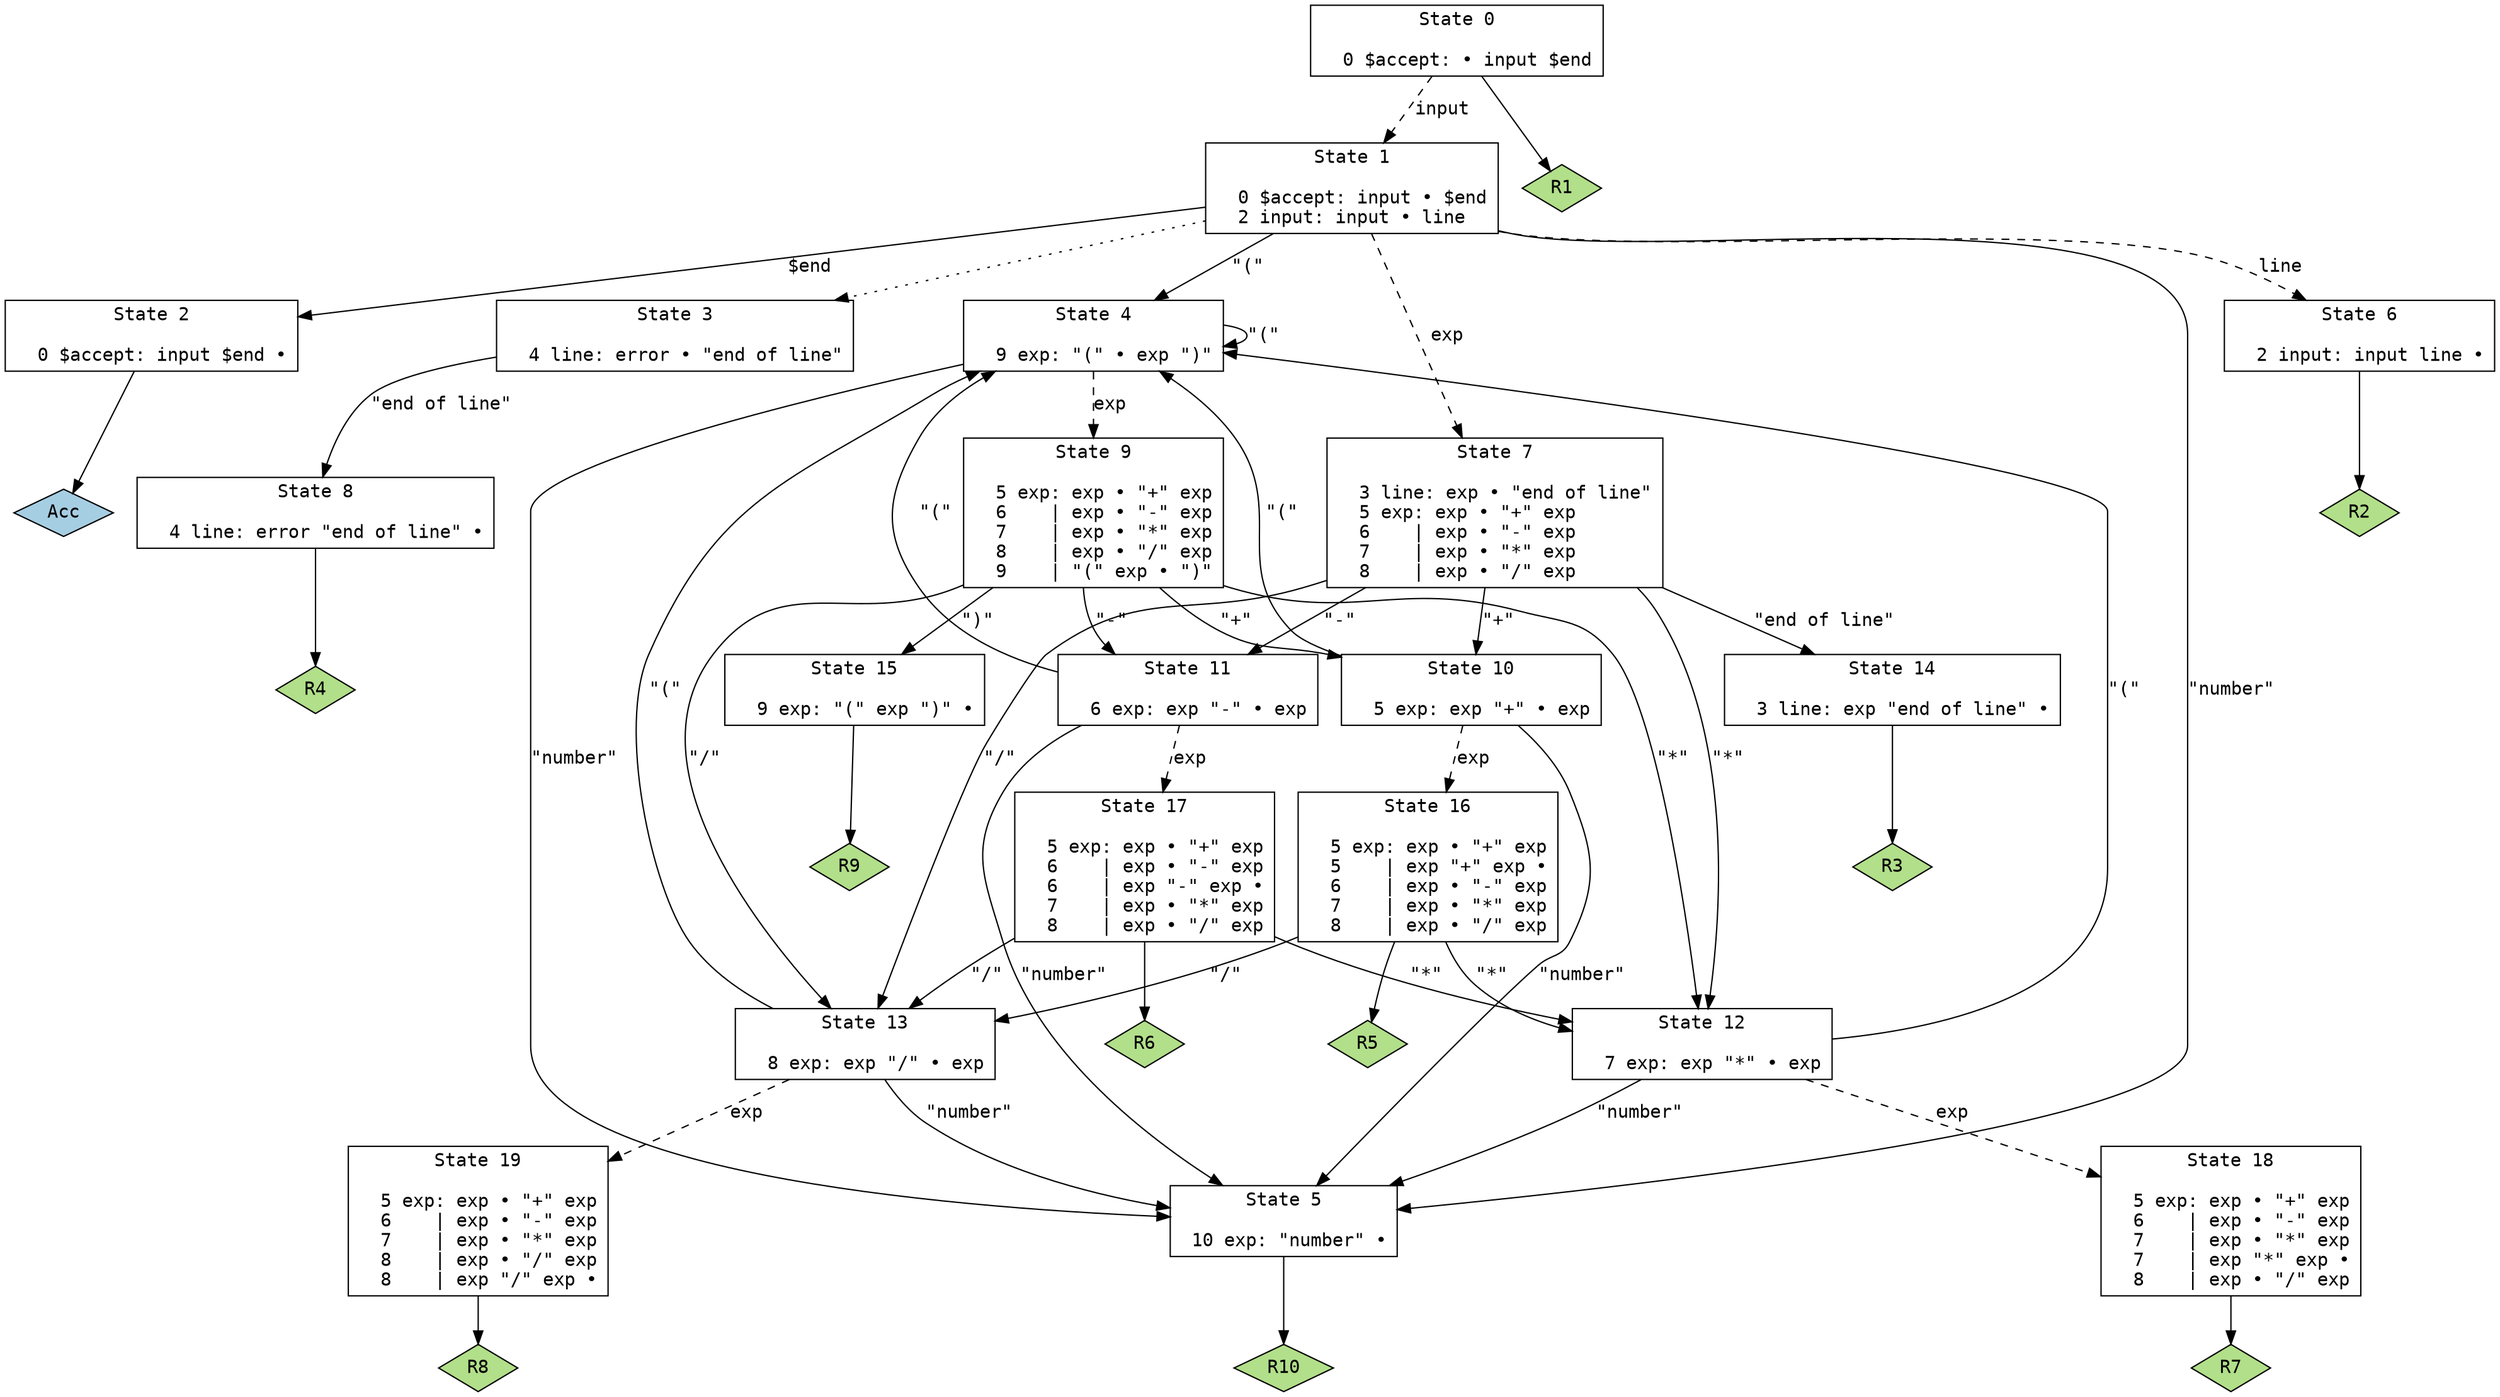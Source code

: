 // Generated by GNU Bison 3.8.2.
// Report bugs to <bug-bison@gnu.org>.
// Home page: <https://www.gnu.org/software/bison/>.

digraph "parse.y"
{
  node [fontname = courier, shape = box, colorscheme = paired6]
  edge [fontname = courier]

  0 [label="State 0\n\l  0 $accept: • input $end\l"]
  0 -> 1 [style=dashed label="input"]
  0 -> "0R1" [style=solid]
 "0R1" [label="R1", fillcolor=3, shape=diamond, style=filled]
  1 [label="State 1\n\l  0 $accept: input • $end\l  2 input: input • line\l"]
  1 -> 2 [style=solid label="$end"]
  1 -> 3 [style=dotted]
  1 -> 4 [style=solid label="\"(\""]
  1 -> 5 [style=solid label="\"number\""]
  1 -> 6 [style=dashed label="line"]
  1 -> 7 [style=dashed label="exp"]
  2 [label="State 2\n\l  0 $accept: input $end •\l"]
  2 -> "2R0" [style=solid]
 "2R0" [label="Acc", fillcolor=1, shape=diamond, style=filled]
  3 [label="State 3\n\l  4 line: error • \"end of line\"\l"]
  3 -> 8 [style=solid label="\"end of line\""]
  4 [label="State 4\n\l  9 exp: \"(\" • exp \")\"\l"]
  4 -> 4 [style=solid label="\"(\""]
  4 -> 5 [style=solid label="\"number\""]
  4 -> 9 [style=dashed label="exp"]
  5 [label="State 5\n\l 10 exp: \"number\" •\l"]
  5 -> "5R10" [style=solid]
 "5R10" [label="R10", fillcolor=3, shape=diamond, style=filled]
  6 [label="State 6\n\l  2 input: input line •\l"]
  6 -> "6R2" [style=solid]
 "6R2" [label="R2", fillcolor=3, shape=diamond, style=filled]
  7 [label="State 7\n\l  3 line: exp • \"end of line\"\l  5 exp: exp • \"+\" exp\l  6    | exp • \"-\" exp\l  7    | exp • \"*\" exp\l  8    | exp • \"/\" exp\l"]
  7 -> 10 [style=solid label="\"+\""]
  7 -> 11 [style=solid label="\"-\""]
  7 -> 12 [style=solid label="\"*\""]
  7 -> 13 [style=solid label="\"/\""]
  7 -> 14 [style=solid label="\"end of line\""]
  8 [label="State 8\n\l  4 line: error \"end of line\" •\l"]
  8 -> "8R4" [style=solid]
 "8R4" [label="R4", fillcolor=3, shape=diamond, style=filled]
  9 [label="State 9\n\l  5 exp: exp • \"+\" exp\l  6    | exp • \"-\" exp\l  7    | exp • \"*\" exp\l  8    | exp • \"/\" exp\l  9    | \"(\" exp • \")\"\l"]
  9 -> 10 [style=solid label="\"+\""]
  9 -> 11 [style=solid label="\"-\""]
  9 -> 12 [style=solid label="\"*\""]
  9 -> 13 [style=solid label="\"/\""]
  9 -> 15 [style=solid label="\")\""]
  10 [label="State 10\n\l  5 exp: exp \"+\" • exp\l"]
  10 -> 4 [style=solid label="\"(\""]
  10 -> 5 [style=solid label="\"number\""]
  10 -> 16 [style=dashed label="exp"]
  11 [label="State 11\n\l  6 exp: exp \"-\" • exp\l"]
  11 -> 4 [style=solid label="\"(\""]
  11 -> 5 [style=solid label="\"number\""]
  11 -> 17 [style=dashed label="exp"]
  12 [label="State 12\n\l  7 exp: exp \"*\" • exp\l"]
  12 -> 4 [style=solid label="\"(\""]
  12 -> 5 [style=solid label="\"number\""]
  12 -> 18 [style=dashed label="exp"]
  13 [label="State 13\n\l  8 exp: exp \"/\" • exp\l"]
  13 -> 4 [style=solid label="\"(\""]
  13 -> 5 [style=solid label="\"number\""]
  13 -> 19 [style=dashed label="exp"]
  14 [label="State 14\n\l  3 line: exp \"end of line\" •\l"]
  14 -> "14R3" [style=solid]
 "14R3" [label="R3", fillcolor=3, shape=diamond, style=filled]
  15 [label="State 15\n\l  9 exp: \"(\" exp \")\" •\l"]
  15 -> "15R9" [style=solid]
 "15R9" [label="R9", fillcolor=3, shape=diamond, style=filled]
  16 [label="State 16\n\l  5 exp: exp • \"+\" exp\l  5    | exp \"+\" exp •\l  6    | exp • \"-\" exp\l  7    | exp • \"*\" exp\l  8    | exp • \"/\" exp\l"]
  16 -> 12 [style=solid label="\"*\""]
  16 -> 13 [style=solid label="\"/\""]
  16 -> "16R5" [style=solid]
 "16R5" [label="R5", fillcolor=3, shape=diamond, style=filled]
  17 [label="State 17\n\l  5 exp: exp • \"+\" exp\l  6    | exp • \"-\" exp\l  6    | exp \"-\" exp •\l  7    | exp • \"*\" exp\l  8    | exp • \"/\" exp\l"]
  17 -> 12 [style=solid label="\"*\""]
  17 -> 13 [style=solid label="\"/\""]
  17 -> "17R6" [style=solid]
 "17R6" [label="R6", fillcolor=3, shape=diamond, style=filled]
  18 [label="State 18\n\l  5 exp: exp • \"+\" exp\l  6    | exp • \"-\" exp\l  7    | exp • \"*\" exp\l  7    | exp \"*\" exp •\l  8    | exp • \"/\" exp\l"]
  18 -> "18R7" [style=solid]
 "18R7" [label="R7", fillcolor=3, shape=diamond, style=filled]
  19 [label="State 19\n\l  5 exp: exp • \"+\" exp\l  6    | exp • \"-\" exp\l  7    | exp • \"*\" exp\l  8    | exp • \"/\" exp\l  8    | exp \"/\" exp •\l"]
  19 -> "19R8" [style=solid]
 "19R8" [label="R8", fillcolor=3, shape=diamond, style=filled]
}
